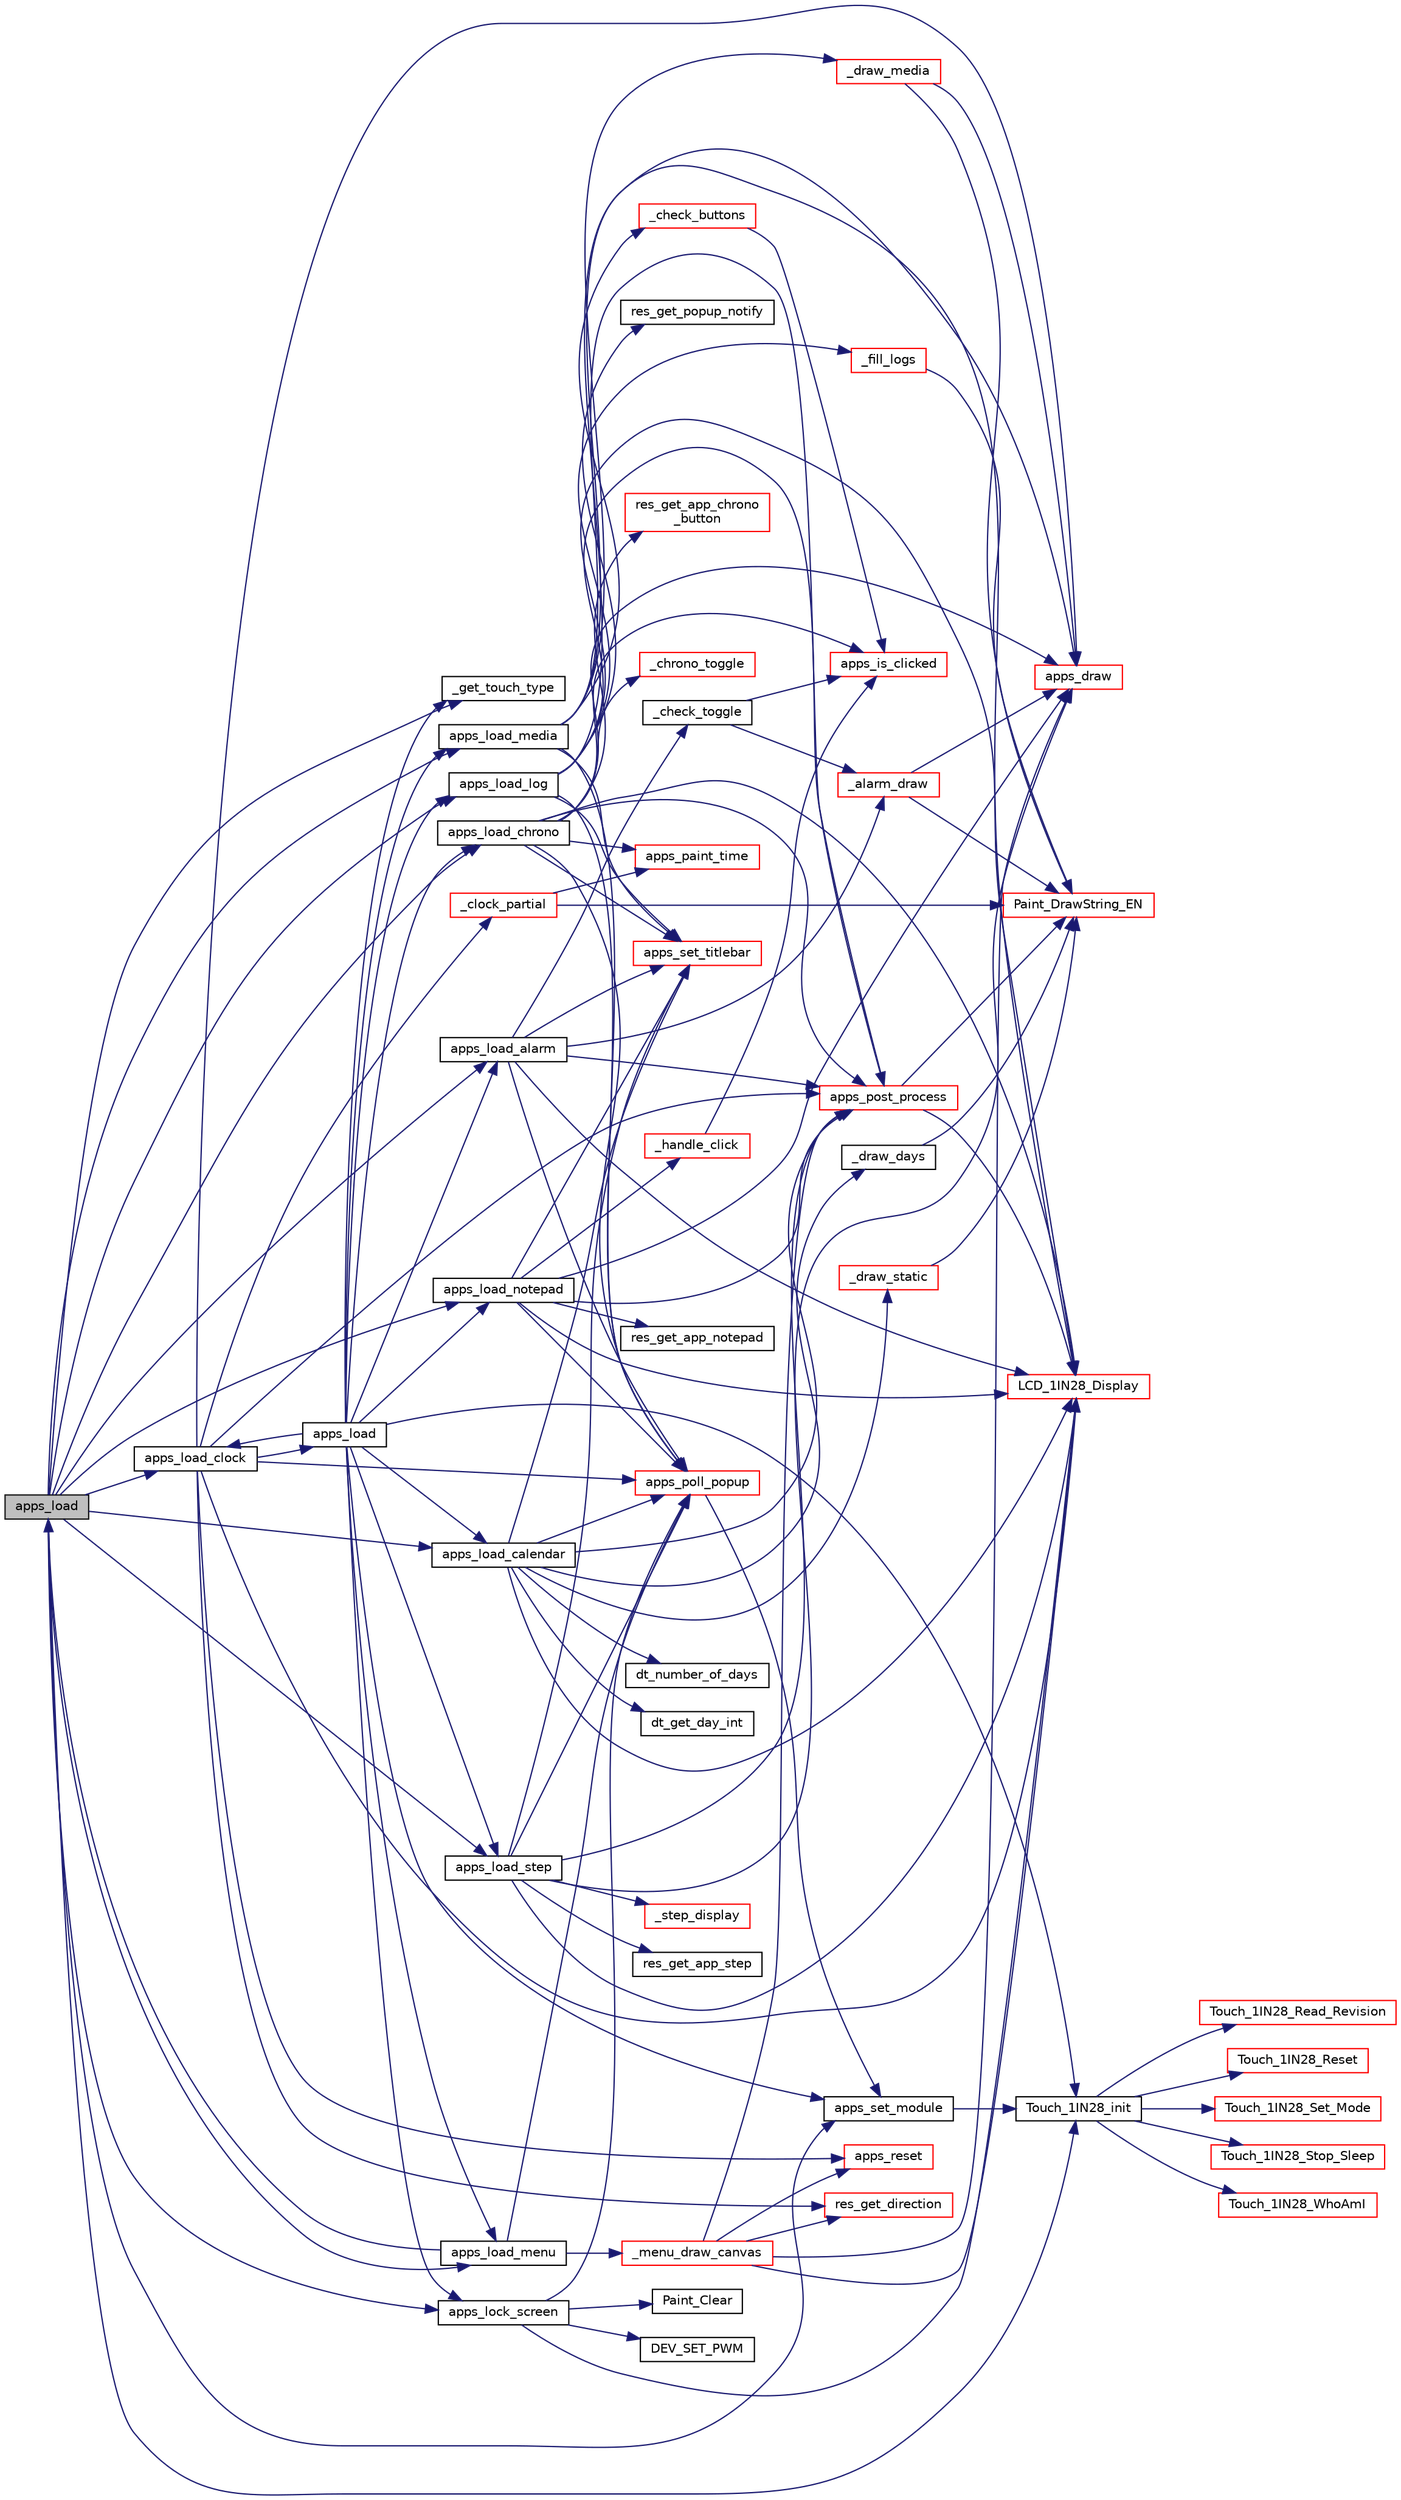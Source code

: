digraph "apps_load"
{
 // LATEX_PDF_SIZE
  bgcolor="transparent";
  edge [fontname="Helvetica",fontsize="10",labelfontname="Helvetica",labelfontsize="10"];
  node [fontname="Helvetica",fontsize="10",shape=record];
  rankdir="LR";
  Node1 [label="apps_load",height=0.2,width=0.4,color="black", fillcolor="grey75", style="filled", fontcolor="black",tooltip=" "];
  Node1 -> Node2 [color="midnightblue",fontsize="10",style="solid",fontname="Helvetica"];
  Node2 [label="_get_touch_type",height=0.2,width=0.4,color="black",URL="$wp__apps_2src_2menu_8c.html#a2db5c993091ad870b033d7ec40579386",tooltip=" "];
  Node1 -> Node3 [color="midnightblue",fontsize="10",style="solid",fontname="Helvetica"];
  Node3 [label="apps_load_alarm",height=0.2,width=0.4,color="black",URL="$wp__apps_2src_2menu_8c.html#af9a78992896684684f382836c8b93f58",tooltip=" "];
  Node3 -> Node4 [color="midnightblue",fontsize="10",style="solid",fontname="Helvetica"];
  Node4 [label="_alarm_draw",height=0.2,width=0.4,color="red",URL="$wp__apps_2src_2alarm_8c.html#aa68c4c768a30fa6f4f3a20081fdc68fa",tooltip=" "];
  Node4 -> Node5 [color="midnightblue",fontsize="10",style="solid",fontname="Helvetica"];
  Node5 [label="apps_draw",height=0.2,width=0.4,color="red",URL="$apps_8h.html#a7a95cc0c9891f8f50a4ce8ff57820f0a",tooltip=" "];
  Node4 -> Node8 [color="midnightblue",fontsize="10",style="solid",fontname="Helvetica"];
  Node8 [label="Paint_DrawString_EN",height=0.2,width=0.4,color="red",URL="$GUI__Paint_8c.html#aa9154b1fb7a40d79798eccbc51761925",tooltip="function: Display the string parameter: Xstart ：X coordinate Ystart ：Y coordinate pString ：The first ..."];
  Node3 -> Node12 [color="midnightblue",fontsize="10",style="solid",fontname="Helvetica"];
  Node12 [label="_check_toggle",height=0.2,width=0.4,color="black",URL="$wp__apps_2src_2alarm_8c.html#ad452292554306cf646fff12c725782b2",tooltip=" "];
  Node12 -> Node4 [color="midnightblue",fontsize="10",style="solid",fontname="Helvetica"];
  Node12 -> Node13 [color="midnightblue",fontsize="10",style="solid",fontname="Helvetica"];
  Node13 [label="apps_is_clicked",height=0.2,width=0.4,color="red",URL="$apps_8h.html#a1abcbacc22cadcf3a2b3440c226db607",tooltip="Returns whether the selected area has been clicked @x_start - starting position x @y_start - starting..."];
  Node3 -> Node15 [color="midnightblue",fontsize="10",style="solid",fontname="Helvetica"];
  Node15 [label="apps_poll_popup",height=0.2,width=0.4,color="red",URL="$apps_8h.html#ac7a73b284d976fb2cad1ef6a2c7a55c0",tooltip="Checks for new pop-up events."];
  Node15 -> Node22 [color="midnightblue",fontsize="10",style="solid",fontname="Helvetica"];
  Node22 [label="apps_set_module",height=0.2,width=0.4,color="black",URL="$apps_8h.html#aa913f70e04a02a5dfa81c8c91250d510",tooltip="Initializes the given module @screen_type - Type of the screen, if there is @popup_type - Type of the..."];
  Node22 -> Node23 [color="midnightblue",fontsize="10",style="solid",fontname="Helvetica"];
  Node23 [label="Touch_1IN28_init",height=0.2,width=0.4,color="black",URL="$Touch__1in28_8c.html#ae5ed301b9ca70a465a6c93d4c416fff2",tooltip="function : screen initialization 屏幕初始化 parameter:"];
  Node23 -> Node24 [color="midnightblue",fontsize="10",style="solid",fontname="Helvetica"];
  Node24 [label="Touch_1IN28_Read_Revision",height=0.2,width=0.4,color="red",URL="$Touch__1in28_8c.html#a39d6870264c2cdb37d9d1e1eac5b62ed",tooltip="function : Read software version number 读取软件版本号 parameter:"];
  Node23 -> Node26 [color="midnightblue",fontsize="10",style="solid",fontname="Helvetica"];
  Node26 [label="Touch_1IN28_Reset",height=0.2,width=0.4,color="red",URL="$Touch__1in28_8c.html#aaf34bd412ddc76154908a7f6dd43f384",tooltip="function : reset touch 复位触摸 parameter:"];
  Node23 -> Node29 [color="midnightblue",fontsize="10",style="solid",fontname="Helvetica"];
  Node29 [label="Touch_1IN28_Set_Mode",height=0.2,width=0.4,color="red",URL="$Touch__1in28_8c.html#a4451bf226143a654058b0b9831485829",tooltip="function : Set touch mode 设置触摸模式 parameter:   mode = 0 gestures mode mode = 1 point mode mode = 2 mix..."];
  Node23 -> Node31 [color="midnightblue",fontsize="10",style="solid",fontname="Helvetica"];
  Node31 [label="Touch_1IN28_Stop_Sleep",height=0.2,width=0.4,color="red",URL="$Touch__1in28_8c.html#a05931da08d4d9567eb7b2b193143ff45",tooltip="function : exit sleep mode 退出休眠模式 parameter:"];
  Node23 -> Node32 [color="midnightblue",fontsize="10",style="solid",fontname="Helvetica"];
  Node32 [label="Touch_1IN28_WhoAmI",height=0.2,width=0.4,color="red",URL="$Touch__1in28_8c.html#ae09de88d450a31f365cfd38729a9a9be",tooltip="| File : Touch_1IN28.c | Author : Waveshare team | Function : Hardware underlying interface | Info : ..."];
  Node3 -> Node33 [color="midnightblue",fontsize="10",style="solid",fontname="Helvetica"];
  Node33 [label="apps_post_process",height=0.2,width=0.4,color="red",URL="$apps_8h.html#a329ee8032f9cc7781b49495819051695",tooltip="Retrieves the status from various sources and draws to the buffer @is_cb - Whether this function is c..."];
  Node33 -> Node35 [color="midnightblue",fontsize="10",style="solid",fontname="Helvetica"];
  Node35 [label="LCD_1IN28_Display",height=0.2,width=0.4,color="red",URL="$LCD__1in28_8c.html#a620a570daf64d54494b768ac4707392c",tooltip="function : Sends the image buffer in RAM to displays parameter:"];
  Node33 -> Node8 [color="midnightblue",fontsize="10",style="solid",fontname="Helvetica"];
  Node3 -> Node42 [color="midnightblue",fontsize="10",style="solid",fontname="Helvetica"];
  Node42 [label="apps_set_titlebar",height=0.2,width=0.4,color="red",URL="$apps_8h.html#ae0e0b39421fea8ca700d22ca1a2a3eeb",tooltip=" "];
  Node3 -> Node35 [color="midnightblue",fontsize="10",style="solid",fontname="Helvetica"];
  Node1 -> Node64 [color="midnightblue",fontsize="10",style="solid",fontname="Helvetica"];
  Node64 [label="apps_load_calendar",height=0.2,width=0.4,color="black",URL="$wp__apps_2src_2menu_8c.html#a0e4523a396a7aba4a279873c92c333ff",tooltip=" "];
  Node64 -> Node65 [color="midnightblue",fontsize="10",style="solid",fontname="Helvetica"];
  Node65 [label="_draw_days",height=0.2,width=0.4,color="black",URL="$calendar_8c.html#ab63ab2f4e3763ba811de66ccfab7f55c",tooltip=" "];
  Node65 -> Node8 [color="midnightblue",fontsize="10",style="solid",fontname="Helvetica"];
  Node64 -> Node66 [color="midnightblue",fontsize="10",style="solid",fontname="Helvetica"];
  Node66 [label="_draw_static",height=0.2,width=0.4,color="red",URL="$calendar_8c.html#a3160c3c96db4de3d2452e16d3a566a9f",tooltip=" "];
  Node66 -> Node8 [color="midnightblue",fontsize="10",style="solid",fontname="Helvetica"];
  Node64 -> Node15 [color="midnightblue",fontsize="10",style="solid",fontname="Helvetica"];
  Node64 -> Node33 [color="midnightblue",fontsize="10",style="solid",fontname="Helvetica"];
  Node64 -> Node42 [color="midnightblue",fontsize="10",style="solid",fontname="Helvetica"];
  Node64 -> Node67 [color="midnightblue",fontsize="10",style="solid",fontname="Helvetica"];
  Node67 [label="dt_get_day_int",height=0.2,width=0.4,color="black",URL="$dates_8c.html#a93aab74711b7f6e861569b7b52af4ea7",tooltip=" "];
  Node64 -> Node68 [color="midnightblue",fontsize="10",style="solid",fontname="Helvetica"];
  Node68 [label="dt_number_of_days",height=0.2,width=0.4,color="black",URL="$dates_8c.html#a92c48b6464151256a09f8807efcf7bea",tooltip=" "];
  Node64 -> Node35 [color="midnightblue",fontsize="10",style="solid",fontname="Helvetica"];
  Node1 -> Node69 [color="midnightblue",fontsize="10",style="solid",fontname="Helvetica"];
  Node69 [label="apps_load_chrono",height=0.2,width=0.4,color="black",URL="$wp__apps_2src_2menu_8c.html#a836c2fc6f4b962a0ff50543b7012ff30",tooltip=" "];
  Node69 -> Node70 [color="midnightblue",fontsize="10",style="solid",fontname="Helvetica"];
  Node70 [label="_chrono_toggle",height=0.2,width=0.4,color="red",URL="$chrono_8c.html#a489227bd2e5415268ecbfe30062b3093",tooltip="Starts/cancels a Stopwatch _scr_chrono_cb event which periodically updates the timer."];
  Node69 -> Node5 [color="midnightblue",fontsize="10",style="solid",fontname="Helvetica"];
  Node69 -> Node13 [color="midnightblue",fontsize="10",style="solid",fontname="Helvetica"];
  Node69 -> Node20 [color="midnightblue",fontsize="10",style="solid",fontname="Helvetica"];
  Node20 [label="apps_paint_time",height=0.2,width=0.4,color="red",URL="$apps_8h.html#aeb9a5f1ad6e54e82e33d46e47f9403e5",tooltip="UI Utilities."];
  Node69 -> Node15 [color="midnightblue",fontsize="10",style="solid",fontname="Helvetica"];
  Node69 -> Node33 [color="midnightblue",fontsize="10",style="solid",fontname="Helvetica"];
  Node69 -> Node42 [color="midnightblue",fontsize="10",style="solid",fontname="Helvetica"];
  Node69 -> Node35 [color="midnightblue",fontsize="10",style="solid",fontname="Helvetica"];
  Node69 -> Node72 [color="midnightblue",fontsize="10",style="solid",fontname="Helvetica"];
  Node72 [label="res_get_app_chrono\l_button",height=0.2,width=0.4,color="red",URL="$resources_8h.html#a48a24cacd57b8d491b572338253ea85b",tooltip=" "];
  Node1 -> Node73 [color="midnightblue",fontsize="10",style="solid",fontname="Helvetica"];
  Node73 [label="apps_load_clock",height=0.2,width=0.4,color="black",URL="$wp__apps_2src_2menu_8c.html#aa0b6187011c0d0a9eec869fe68a10540",tooltip=" "];
  Node73 -> Node74 [color="midnightblue",fontsize="10",style="solid",fontname="Helvetica"];
  Node74 [label="_clock_partial",height=0.2,width=0.4,color="red",URL="$clock_8c.html#ac0a0b43b98ceb343499e46fd614016c0",tooltip=" "];
  Node74 -> Node20 [color="midnightblue",fontsize="10",style="solid",fontname="Helvetica"];
  Node74 -> Node8 [color="midnightblue",fontsize="10",style="solid",fontname="Helvetica"];
  Node73 -> Node5 [color="midnightblue",fontsize="10",style="solid",fontname="Helvetica"];
  Node73 -> Node76 [color="midnightblue",fontsize="10",style="solid",fontname="Helvetica"];
  Node76 [label="apps_load",height=0.2,width=0.4,color="black",URL="$apps_8h.html#aa284481cc7f5081845858da0d94b6d51",tooltip=" "];
  Node76 -> Node2 [color="midnightblue",fontsize="10",style="solid",fontname="Helvetica"];
  Node76 -> Node3 [color="midnightblue",fontsize="10",style="solid",fontname="Helvetica"];
  Node76 -> Node64 [color="midnightblue",fontsize="10",style="solid",fontname="Helvetica"];
  Node76 -> Node69 [color="midnightblue",fontsize="10",style="solid",fontname="Helvetica"];
  Node76 -> Node73 [color="midnightblue",fontsize="10",style="solid",fontname="Helvetica"];
  Node76 -> Node77 [color="midnightblue",fontsize="10",style="solid",fontname="Helvetica"];
  Node77 [label="apps_load_log",height=0.2,width=0.4,color="black",URL="$wp__apps_2src_2menu_8c.html#a38dc48ad493a397ffc5b63fc742026ae",tooltip=" "];
  Node77 -> Node78 [color="midnightblue",fontsize="10",style="solid",fontname="Helvetica"];
  Node78 [label="_fill_logs",height=0.2,width=0.4,color="red",URL="$debugger_8c.html#a85f351bda992df619517f9706d8bc662",tooltip=" "];
  Node78 -> Node8 [color="midnightblue",fontsize="10",style="solid",fontname="Helvetica"];
  Node77 -> Node5 [color="midnightblue",fontsize="10",style="solid",fontname="Helvetica"];
  Node77 -> Node15 [color="midnightblue",fontsize="10",style="solid",fontname="Helvetica"];
  Node77 -> Node33 [color="midnightblue",fontsize="10",style="solid",fontname="Helvetica"];
  Node77 -> Node42 [color="midnightblue",fontsize="10",style="solid",fontname="Helvetica"];
  Node77 -> Node35 [color="midnightblue",fontsize="10",style="solid",fontname="Helvetica"];
  Node77 -> Node61 [color="midnightblue",fontsize="10",style="solid",fontname="Helvetica"];
  Node61 [label="res_get_popup_notify",height=0.2,width=0.4,color="black",URL="$resources_8h.html#a2db2d5009288e921cfbec3541fca5fad",tooltip=" "];
  Node76 -> Node79 [color="midnightblue",fontsize="10",style="solid",fontname="Helvetica"];
  Node79 [label="apps_load_media",height=0.2,width=0.4,color="black",URL="$wp__apps_2src_2menu_8c.html#a5c930918739e279079ec0940e36e8588",tooltip=" "];
  Node79 -> Node80 [color="midnightblue",fontsize="10",style="solid",fontname="Helvetica"];
  Node80 [label="_check_buttons",height=0.2,width=0.4,color="red",URL="$wp__apps_2src_2media_8c.html#a6843f703ac558843b4a9294fb5428098",tooltip=" "];
  Node80 -> Node13 [color="midnightblue",fontsize="10",style="solid",fontname="Helvetica"];
  Node79 -> Node81 [color="midnightblue",fontsize="10",style="solid",fontname="Helvetica"];
  Node81 [label="_draw_media",height=0.2,width=0.4,color="red",URL="$wp__apps_2src_2media_8c.html#a36b39738d5920de4a17c4199bcb1a69d",tooltip=" "];
  Node81 -> Node5 [color="midnightblue",fontsize="10",style="solid",fontname="Helvetica"];
  Node81 -> Node8 [color="midnightblue",fontsize="10",style="solid",fontname="Helvetica"];
  Node79 -> Node15 [color="midnightblue",fontsize="10",style="solid",fontname="Helvetica"];
  Node79 -> Node33 [color="midnightblue",fontsize="10",style="solid",fontname="Helvetica"];
  Node79 -> Node42 [color="midnightblue",fontsize="10",style="solid",fontname="Helvetica"];
  Node79 -> Node35 [color="midnightblue",fontsize="10",style="solid",fontname="Helvetica"];
  Node76 -> Node83 [color="midnightblue",fontsize="10",style="solid",fontname="Helvetica"];
  Node83 [label="apps_load_menu",height=0.2,width=0.4,color="black",URL="$wp__apps_2src_2menu_8c.html#a058122d9c223c326e715a51692d922be",tooltip=" "];
  Node83 -> Node84 [color="midnightblue",fontsize="10",style="solid",fontname="Helvetica"];
  Node84 [label="_menu_draw_canvas",height=0.2,width=0.4,color="red",URL="$wp__apps_2src_2menu_8c.html#ad4749728da9d6d025a599813f7c38a6a",tooltip=" "];
  Node84 -> Node5 [color="midnightblue",fontsize="10",style="solid",fontname="Helvetica"];
  Node84 -> Node33 [color="midnightblue",fontsize="10",style="solid",fontname="Helvetica"];
  Node84 -> Node85 [color="midnightblue",fontsize="10",style="solid",fontname="Helvetica"];
  Node85 [label="apps_reset",height=0.2,width=0.4,color="red",URL="$apps_8h.html#a943f1471b13bd65becbf3af2c02c4a82",tooltip=" "];
  Node84 -> Node35 [color="midnightblue",fontsize="10",style="solid",fontname="Helvetica"];
  Node84 -> Node86 [color="midnightblue",fontsize="10",style="solid",fontname="Helvetica"];
  Node86 [label="res_get_direction",height=0.2,width=0.4,color="red",URL="$resources_8h.html#a95003dd98836fc5519af367c1cf611ee",tooltip=" "];
  Node83 -> Node1 [color="midnightblue",fontsize="10",style="solid",fontname="Helvetica"];
  Node83 -> Node15 [color="midnightblue",fontsize="10",style="solid",fontname="Helvetica"];
  Node76 -> Node88 [color="midnightblue",fontsize="10",style="solid",fontname="Helvetica"];
  Node88 [label="apps_load_notepad",height=0.2,width=0.4,color="black",URL="$wp__apps_2src_2menu_8c.html#a54c1ec8891963e60e3716e6728f61291",tooltip=" "];
  Node88 -> Node89 [color="midnightblue",fontsize="10",style="solid",fontname="Helvetica"];
  Node89 [label="_handle_click",height=0.2,width=0.4,color="red",URL="$wp__apps_2src_2notepad_8c.html#a4187598ad66d13341bf4fb7764ba6d69",tooltip=" "];
  Node89 -> Node13 [color="midnightblue",fontsize="10",style="solid",fontname="Helvetica"];
  Node88 -> Node5 [color="midnightblue",fontsize="10",style="solid",fontname="Helvetica"];
  Node88 -> Node15 [color="midnightblue",fontsize="10",style="solid",fontname="Helvetica"];
  Node88 -> Node33 [color="midnightblue",fontsize="10",style="solid",fontname="Helvetica"];
  Node88 -> Node42 [color="midnightblue",fontsize="10",style="solid",fontname="Helvetica"];
  Node88 -> Node35 [color="midnightblue",fontsize="10",style="solid",fontname="Helvetica"];
  Node88 -> Node92 [color="midnightblue",fontsize="10",style="solid",fontname="Helvetica"];
  Node92 [label="res_get_app_notepad",height=0.2,width=0.4,color="black",URL="$resources_8h.html#a9cae4d01241ae5583b3f9483d9da5306",tooltip=" "];
  Node76 -> Node93 [color="midnightblue",fontsize="10",style="solid",fontname="Helvetica"];
  Node93 [label="apps_load_step",height=0.2,width=0.4,color="black",URL="$wp__apps_2src_2menu_8c.html#af9beef752a3bd847ce74e5d318525f9f",tooltip=" "];
  Node93 -> Node94 [color="midnightblue",fontsize="10",style="solid",fontname="Helvetica"];
  Node94 [label="_step_display",height=0.2,width=0.4,color="red",URL="$pedometer_8c.html#a310c451714f3112b24323bdc54639798",tooltip=" "];
  Node93 -> Node5 [color="midnightblue",fontsize="10",style="solid",fontname="Helvetica"];
  Node93 -> Node15 [color="midnightblue",fontsize="10",style="solid",fontname="Helvetica"];
  Node93 -> Node33 [color="midnightblue",fontsize="10",style="solid",fontname="Helvetica"];
  Node93 -> Node42 [color="midnightblue",fontsize="10",style="solid",fontname="Helvetica"];
  Node93 -> Node35 [color="midnightblue",fontsize="10",style="solid",fontname="Helvetica"];
  Node93 -> Node95 [color="midnightblue",fontsize="10",style="solid",fontname="Helvetica"];
  Node95 [label="res_get_app_step",height=0.2,width=0.4,color="black",URL="$resources_8h.html#a925ab0080593db41013fe9695e6cb49b",tooltip=" "];
  Node76 -> Node96 [color="midnightblue",fontsize="10",style="solid",fontname="Helvetica"];
  Node96 [label="apps_lock_screen",height=0.2,width=0.4,color="black",URL="$wp__apps_2src_2menu_8c.html#ac9f194310b6e18cec3a1c8fcee119d20",tooltip=" "];
  Node96 -> Node15 [color="midnightblue",fontsize="10",style="solid",fontname="Helvetica"];
  Node96 -> Node97 [color="midnightblue",fontsize="10",style="solid",fontname="Helvetica"];
  Node97 [label="DEV_SET_PWM",height=0.2,width=0.4,color="black",URL="$DEV__Config_8c.html#a3b602fed1857f52b0e43908e4f8e9daa",tooltip=" "];
  Node96 -> Node35 [color="midnightblue",fontsize="10",style="solid",fontname="Helvetica"];
  Node96 -> Node98 [color="midnightblue",fontsize="10",style="solid",fontname="Helvetica"];
  Node98 [label="Paint_Clear",height=0.2,width=0.4,color="black",URL="$GUI__Paint_8c.html#aad8e8539af8008254dcee688d683a311",tooltip="function: Clear the color of the picture parameter: Color : Painted colors"];
  Node76 -> Node22 [color="midnightblue",fontsize="10",style="solid",fontname="Helvetica"];
  Node76 -> Node23 [color="midnightblue",fontsize="10",style="solid",fontname="Helvetica"];
  Node73 -> Node15 [color="midnightblue",fontsize="10",style="solid",fontname="Helvetica"];
  Node73 -> Node33 [color="midnightblue",fontsize="10",style="solid",fontname="Helvetica"];
  Node73 -> Node85 [color="midnightblue",fontsize="10",style="solid",fontname="Helvetica"];
  Node73 -> Node35 [color="midnightblue",fontsize="10",style="solid",fontname="Helvetica"];
  Node73 -> Node86 [color="midnightblue",fontsize="10",style="solid",fontname="Helvetica"];
  Node1 -> Node77 [color="midnightblue",fontsize="10",style="solid",fontname="Helvetica"];
  Node1 -> Node79 [color="midnightblue",fontsize="10",style="solid",fontname="Helvetica"];
  Node1 -> Node83 [color="midnightblue",fontsize="10",style="solid",fontname="Helvetica"];
  Node1 -> Node88 [color="midnightblue",fontsize="10",style="solid",fontname="Helvetica"];
  Node1 -> Node93 [color="midnightblue",fontsize="10",style="solid",fontname="Helvetica"];
  Node1 -> Node96 [color="midnightblue",fontsize="10",style="solid",fontname="Helvetica"];
  Node1 -> Node22 [color="midnightblue",fontsize="10",style="solid",fontname="Helvetica"];
  Node1 -> Node23 [color="midnightblue",fontsize="10",style="solid",fontname="Helvetica"];
}
